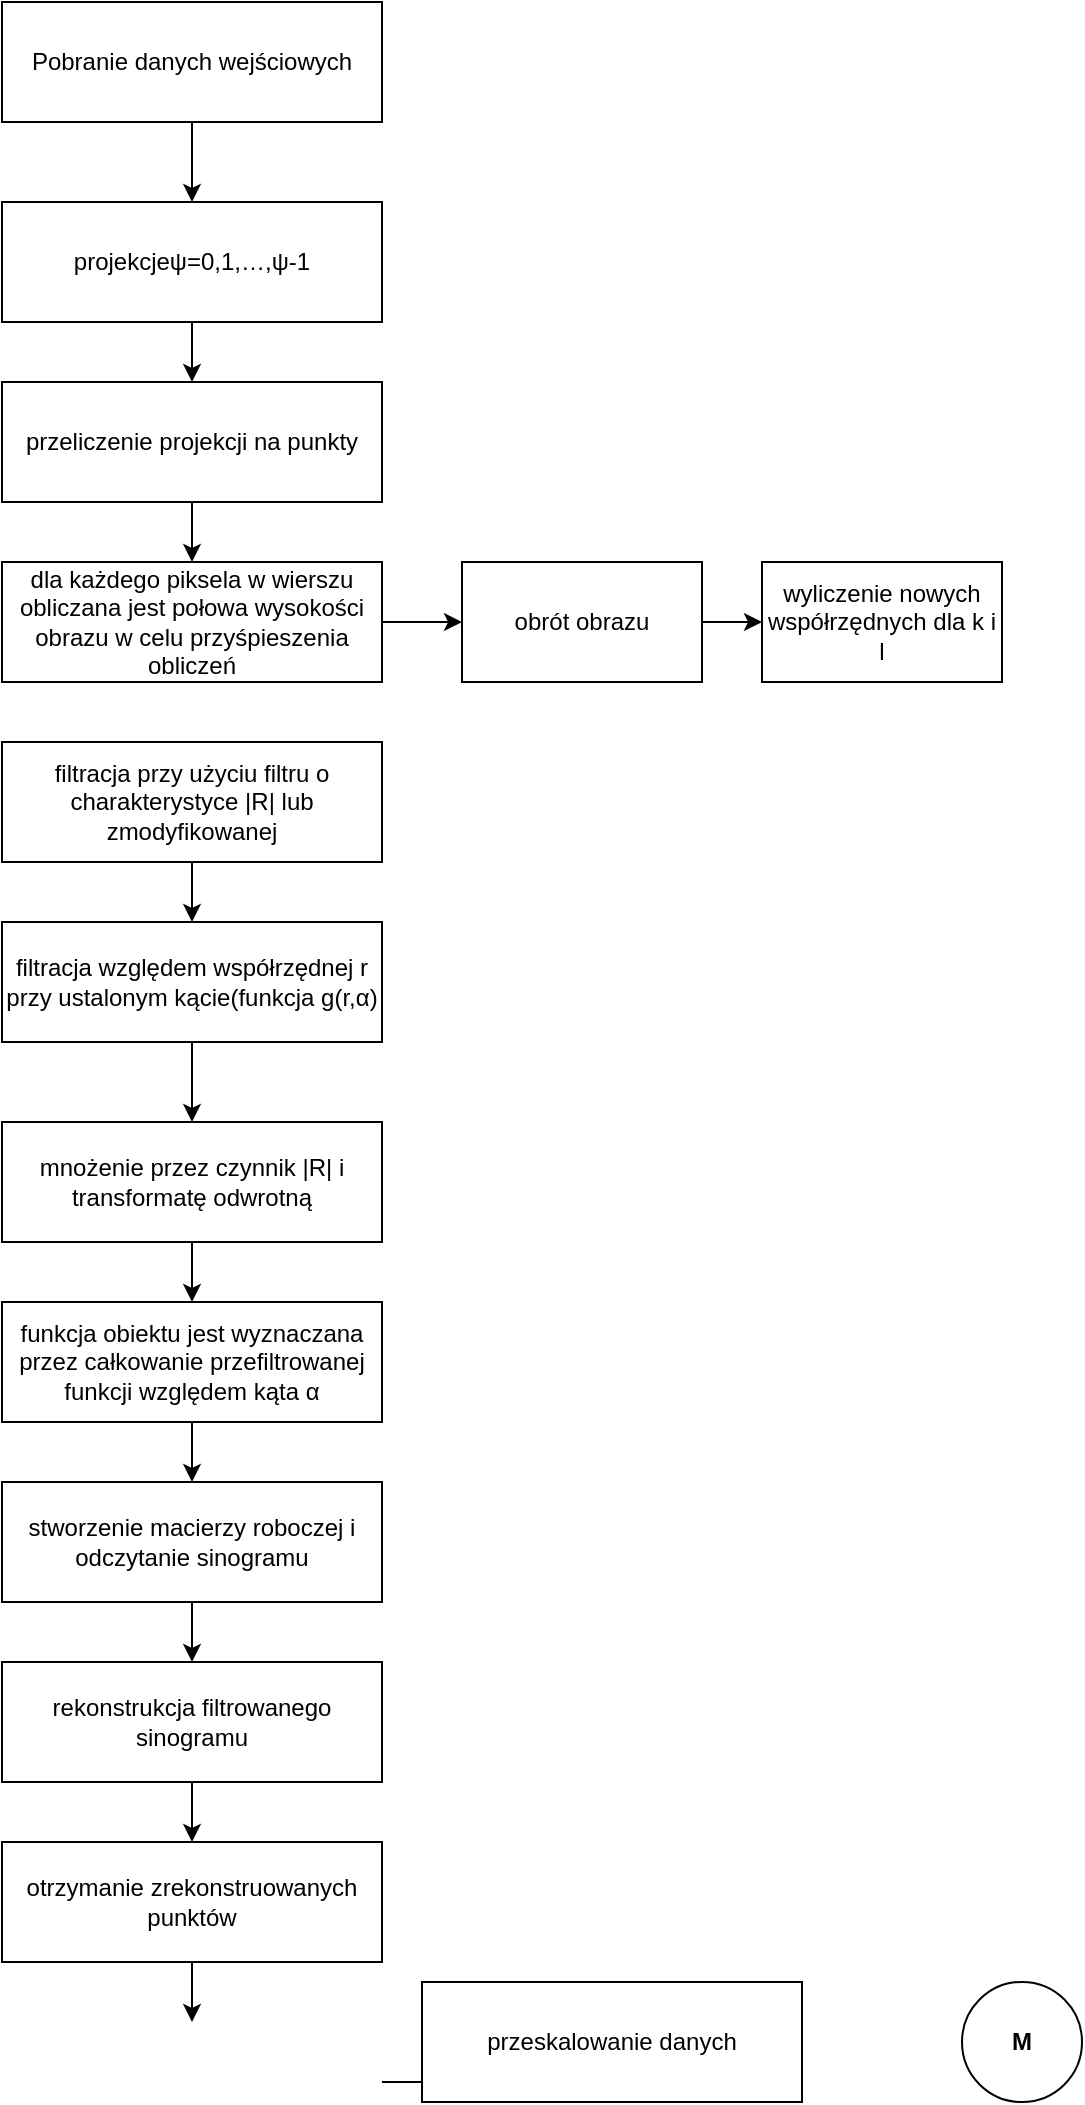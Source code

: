 <mxfile version="13.6.6" type="github">
  <diagram id="C5RBs43oDa-KdzZeNtuy" name="Page-1">
    <mxGraphModel dx="1014" dy="542" grid="1" gridSize="10" guides="1" tooltips="1" connect="1" arrows="1" fold="1" page="1" pageScale="1" pageWidth="827" pageHeight="1169" math="0" shadow="0">
      <root>
        <mxCell id="WIyWlLk6GJQsqaUBKTNV-0" />
        <mxCell id="WIyWlLk6GJQsqaUBKTNV-1" parent="WIyWlLk6GJQsqaUBKTNV-0" />
        <mxCell id="zT3XRGbsFDpiWoL-lUUG-2" value="" style="edgeStyle=orthogonalEdgeStyle;rounded=0;orthogonalLoop=1;jettySize=auto;html=1;" edge="1" parent="WIyWlLk6GJQsqaUBKTNV-1" source="zT3XRGbsFDpiWoL-lUUG-0" target="zT3XRGbsFDpiWoL-lUUG-1">
          <mxGeometry relative="1" as="geometry" />
        </mxCell>
        <mxCell id="zT3XRGbsFDpiWoL-lUUG-0" value="Pobranie danych wejściowych" style="rounded=0;whiteSpace=wrap;html=1;" vertex="1" parent="WIyWlLk6GJQsqaUBKTNV-1">
          <mxGeometry x="70" y="60" width="190" height="60" as="geometry" />
        </mxCell>
        <mxCell id="zT3XRGbsFDpiWoL-lUUG-4" value="" style="edgeStyle=orthogonalEdgeStyle;rounded=0;orthogonalLoop=1;jettySize=auto;html=1;" edge="1" parent="WIyWlLk6GJQsqaUBKTNV-1" source="zT3XRGbsFDpiWoL-lUUG-1" target="zT3XRGbsFDpiWoL-lUUG-3">
          <mxGeometry relative="1" as="geometry" />
        </mxCell>
        <mxCell id="zT3XRGbsFDpiWoL-lUUG-1" value="projekcjeψ=0,1,…,ψ-1" style="rounded=0;whiteSpace=wrap;html=1;" vertex="1" parent="WIyWlLk6GJQsqaUBKTNV-1">
          <mxGeometry x="70" y="160" width="190" height="60" as="geometry" />
        </mxCell>
        <mxCell id="zT3XRGbsFDpiWoL-lUUG-6" value="" style="edgeStyle=orthogonalEdgeStyle;rounded=0;orthogonalLoop=1;jettySize=auto;html=1;" edge="1" parent="WIyWlLk6GJQsqaUBKTNV-1" source="zT3XRGbsFDpiWoL-lUUG-3" target="zT3XRGbsFDpiWoL-lUUG-5">
          <mxGeometry relative="1" as="geometry" />
        </mxCell>
        <mxCell id="zT3XRGbsFDpiWoL-lUUG-3" value="przeliczenie projekcji na punkty " style="rounded=0;whiteSpace=wrap;html=1;" vertex="1" parent="WIyWlLk6GJQsqaUBKTNV-1">
          <mxGeometry x="70" y="250" width="190" height="60" as="geometry" />
        </mxCell>
        <mxCell id="zT3XRGbsFDpiWoL-lUUG-26" value="" style="edgeStyle=orthogonalEdgeStyle;rounded=0;orthogonalLoop=1;jettySize=auto;html=1;" edge="1" parent="WIyWlLk6GJQsqaUBKTNV-1" source="zT3XRGbsFDpiWoL-lUUG-5" target="zT3XRGbsFDpiWoL-lUUG-25">
          <mxGeometry relative="1" as="geometry" />
        </mxCell>
        <mxCell id="zT3XRGbsFDpiWoL-lUUG-5" value="dla każdego piksela w wierszu obliczana jest połowa wysokości obrazu w celu przyśpieszenia obliczeń" style="rounded=0;whiteSpace=wrap;html=1;" vertex="1" parent="WIyWlLk6GJQsqaUBKTNV-1">
          <mxGeometry x="70" y="340" width="190" height="60" as="geometry" />
        </mxCell>
        <mxCell id="zT3XRGbsFDpiWoL-lUUG-10" value="" style="edgeStyle=orthogonalEdgeStyle;rounded=0;orthogonalLoop=1;jettySize=auto;html=1;" edge="1" parent="WIyWlLk6GJQsqaUBKTNV-1" source="zT3XRGbsFDpiWoL-lUUG-7" target="zT3XRGbsFDpiWoL-lUUG-9">
          <mxGeometry relative="1" as="geometry" />
        </mxCell>
        <mxCell id="zT3XRGbsFDpiWoL-lUUG-7" value="filtracja przy użyciu filtru o charakterystyce |R| lub zmodyfikowanej" style="rounded=0;whiteSpace=wrap;html=1;" vertex="1" parent="WIyWlLk6GJQsqaUBKTNV-1">
          <mxGeometry x="70" y="430" width="190" height="60" as="geometry" />
        </mxCell>
        <mxCell id="zT3XRGbsFDpiWoL-lUUG-12" value="" style="edgeStyle=orthogonalEdgeStyle;rounded=0;orthogonalLoop=1;jettySize=auto;html=1;" edge="1" parent="WIyWlLk6GJQsqaUBKTNV-1" source="zT3XRGbsFDpiWoL-lUUG-9" target="zT3XRGbsFDpiWoL-lUUG-11">
          <mxGeometry relative="1" as="geometry" />
        </mxCell>
        <mxCell id="zT3XRGbsFDpiWoL-lUUG-9" value="filtracja względem współrzędnej r przy ustalonym kącie(funkcja g(r,α)" style="rounded=0;whiteSpace=wrap;html=1;" vertex="1" parent="WIyWlLk6GJQsqaUBKTNV-1">
          <mxGeometry x="70" y="520" width="190" height="60" as="geometry" />
        </mxCell>
        <mxCell id="zT3XRGbsFDpiWoL-lUUG-14" value="" style="edgeStyle=orthogonalEdgeStyle;rounded=0;orthogonalLoop=1;jettySize=auto;html=1;" edge="1" parent="WIyWlLk6GJQsqaUBKTNV-1" source="zT3XRGbsFDpiWoL-lUUG-11" target="zT3XRGbsFDpiWoL-lUUG-13">
          <mxGeometry relative="1" as="geometry" />
        </mxCell>
        <mxCell id="zT3XRGbsFDpiWoL-lUUG-11" value="mnożenie przez czynnik |R| i transformatę odwrotną" style="rounded=0;whiteSpace=wrap;html=1;" vertex="1" parent="WIyWlLk6GJQsqaUBKTNV-1">
          <mxGeometry x="70" y="620" width="190" height="60" as="geometry" />
        </mxCell>
        <mxCell id="zT3XRGbsFDpiWoL-lUUG-16" value="" style="edgeStyle=orthogonalEdgeStyle;rounded=0;orthogonalLoop=1;jettySize=auto;html=1;" edge="1" parent="WIyWlLk6GJQsqaUBKTNV-1" source="zT3XRGbsFDpiWoL-lUUG-13" target="zT3XRGbsFDpiWoL-lUUG-15">
          <mxGeometry relative="1" as="geometry" />
        </mxCell>
        <mxCell id="zT3XRGbsFDpiWoL-lUUG-13" value="funkcja obiektu jest wyznaczana przez całkowanie przefiltrowanej funkcji względem kąta α" style="rounded=0;whiteSpace=wrap;html=1;" vertex="1" parent="WIyWlLk6GJQsqaUBKTNV-1">
          <mxGeometry x="70" y="710" width="190" height="60" as="geometry" />
        </mxCell>
        <mxCell id="zT3XRGbsFDpiWoL-lUUG-18" value="" style="edgeStyle=orthogonalEdgeStyle;rounded=0;orthogonalLoop=1;jettySize=auto;html=1;" edge="1" parent="WIyWlLk6GJQsqaUBKTNV-1" source="zT3XRGbsFDpiWoL-lUUG-15" target="zT3XRGbsFDpiWoL-lUUG-17">
          <mxGeometry relative="1" as="geometry" />
        </mxCell>
        <mxCell id="zT3XRGbsFDpiWoL-lUUG-15" value="stworzenie macierzy roboczej i odczytanie sinogramu" style="rounded=0;whiteSpace=wrap;html=1;" vertex="1" parent="WIyWlLk6GJQsqaUBKTNV-1">
          <mxGeometry x="70" y="800" width="190" height="60" as="geometry" />
        </mxCell>
        <mxCell id="zT3XRGbsFDpiWoL-lUUG-20" value="" style="edgeStyle=orthogonalEdgeStyle;rounded=0;orthogonalLoop=1;jettySize=auto;html=1;" edge="1" parent="WIyWlLk6GJQsqaUBKTNV-1" source="zT3XRGbsFDpiWoL-lUUG-17" target="zT3XRGbsFDpiWoL-lUUG-19">
          <mxGeometry relative="1" as="geometry" />
        </mxCell>
        <mxCell id="zT3XRGbsFDpiWoL-lUUG-17" value="rekonstrukcja filtrowanego sinogramu" style="rounded=0;whiteSpace=wrap;html=1;" vertex="1" parent="WIyWlLk6GJQsqaUBKTNV-1">
          <mxGeometry x="70" y="890" width="190" height="60" as="geometry" />
        </mxCell>
        <mxCell id="zT3XRGbsFDpiWoL-lUUG-22" value="" style="edgeStyle=orthogonalEdgeStyle;rounded=0;orthogonalLoop=1;jettySize=auto;html=1;" edge="1" parent="WIyWlLk6GJQsqaUBKTNV-1" source="zT3XRGbsFDpiWoL-lUUG-19">
          <mxGeometry relative="1" as="geometry">
            <mxPoint x="165" y="1070" as="targetPoint" />
          </mxGeometry>
        </mxCell>
        <mxCell id="zT3XRGbsFDpiWoL-lUUG-19" value="otrzymanie zrekonstruowanych punktów" style="rounded=0;whiteSpace=wrap;html=1;" vertex="1" parent="WIyWlLk6GJQsqaUBKTNV-1">
          <mxGeometry x="70" y="980" width="190" height="60" as="geometry" />
        </mxCell>
        <mxCell id="zT3XRGbsFDpiWoL-lUUG-24" value="" style="edgeStyle=orthogonalEdgeStyle;rounded=0;orthogonalLoop=1;jettySize=auto;html=1;" edge="1" parent="WIyWlLk6GJQsqaUBKTNV-1">
          <mxGeometry relative="1" as="geometry">
            <mxPoint x="260" y="1100" as="sourcePoint" />
            <mxPoint x="340" y="1100" as="targetPoint" />
          </mxGeometry>
        </mxCell>
        <mxCell id="zT3XRGbsFDpiWoL-lUUG-21" value="przeskalowanie danych" style="rounded=0;whiteSpace=wrap;html=1;" vertex="1" parent="WIyWlLk6GJQsqaUBKTNV-1">
          <mxGeometry x="280" y="1050" width="190" height="60" as="geometry" />
        </mxCell>
        <mxCell id="zT3XRGbsFDpiWoL-lUUG-23" value="&lt;b&gt;M&lt;/b&gt;" style="ellipse;whiteSpace=wrap;html=1;aspect=fixed;" vertex="1" parent="WIyWlLk6GJQsqaUBKTNV-1">
          <mxGeometry x="550" y="1050" width="60" height="60" as="geometry" />
        </mxCell>
        <mxCell id="zT3XRGbsFDpiWoL-lUUG-28" value="" style="edgeStyle=orthogonalEdgeStyle;rounded=0;orthogonalLoop=1;jettySize=auto;html=1;" edge="1" parent="WIyWlLk6GJQsqaUBKTNV-1" source="zT3XRGbsFDpiWoL-lUUG-25" target="zT3XRGbsFDpiWoL-lUUG-27">
          <mxGeometry relative="1" as="geometry" />
        </mxCell>
        <mxCell id="zT3XRGbsFDpiWoL-lUUG-25" value="obrót obrazu" style="rounded=0;whiteSpace=wrap;html=1;" vertex="1" parent="WIyWlLk6GJQsqaUBKTNV-1">
          <mxGeometry x="300" y="340" width="120" height="60" as="geometry" />
        </mxCell>
        <mxCell id="zT3XRGbsFDpiWoL-lUUG-27" value="wyliczenie nowych współrzędnych dla k i l" style="rounded=0;whiteSpace=wrap;html=1;" vertex="1" parent="WIyWlLk6GJQsqaUBKTNV-1">
          <mxGeometry x="450" y="340" width="120" height="60" as="geometry" />
        </mxCell>
      </root>
    </mxGraphModel>
  </diagram>
</mxfile>
